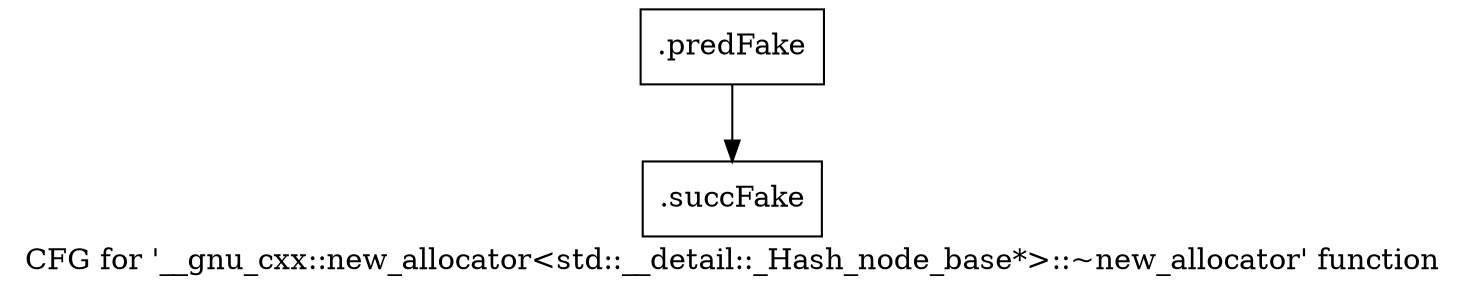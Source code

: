 digraph "CFG for '__gnu_cxx::new_allocator\<std::__detail::_Hash_node_base*\>::~new_allocator' function" {
	label="CFG for '__gnu_cxx::new_allocator\<std::__detail::_Hash_node_base*\>::~new_allocator' function";

	Node0x51ea7f0 [shape=record,filename="",linenumber="",label="{.predFake}"];
	Node0x51ea7f0 -> Node0x52c7e20[ callList="" memoryops="" filename="/home/akhilkushe/Xilinx/Vitis_HLS/2021.2/tps/lnx64/gcc-6.2.0/lib/gcc/x86_64-pc-linux-gnu/6.2.0/../../../../include/c++/6.2.0/ext/new_allocator.h" execusionnum="1"];
	Node0x52c7e20 [shape=record,filename="/home/akhilkushe/Xilinx/Vitis_HLS/2021.2/tps/lnx64/gcc-6.2.0/lib/gcc/x86_64-pc-linux-gnu/6.2.0/../../../../include/c++/6.2.0/ext/new_allocator.h",linenumber="86",label="{.succFake}"];
}
